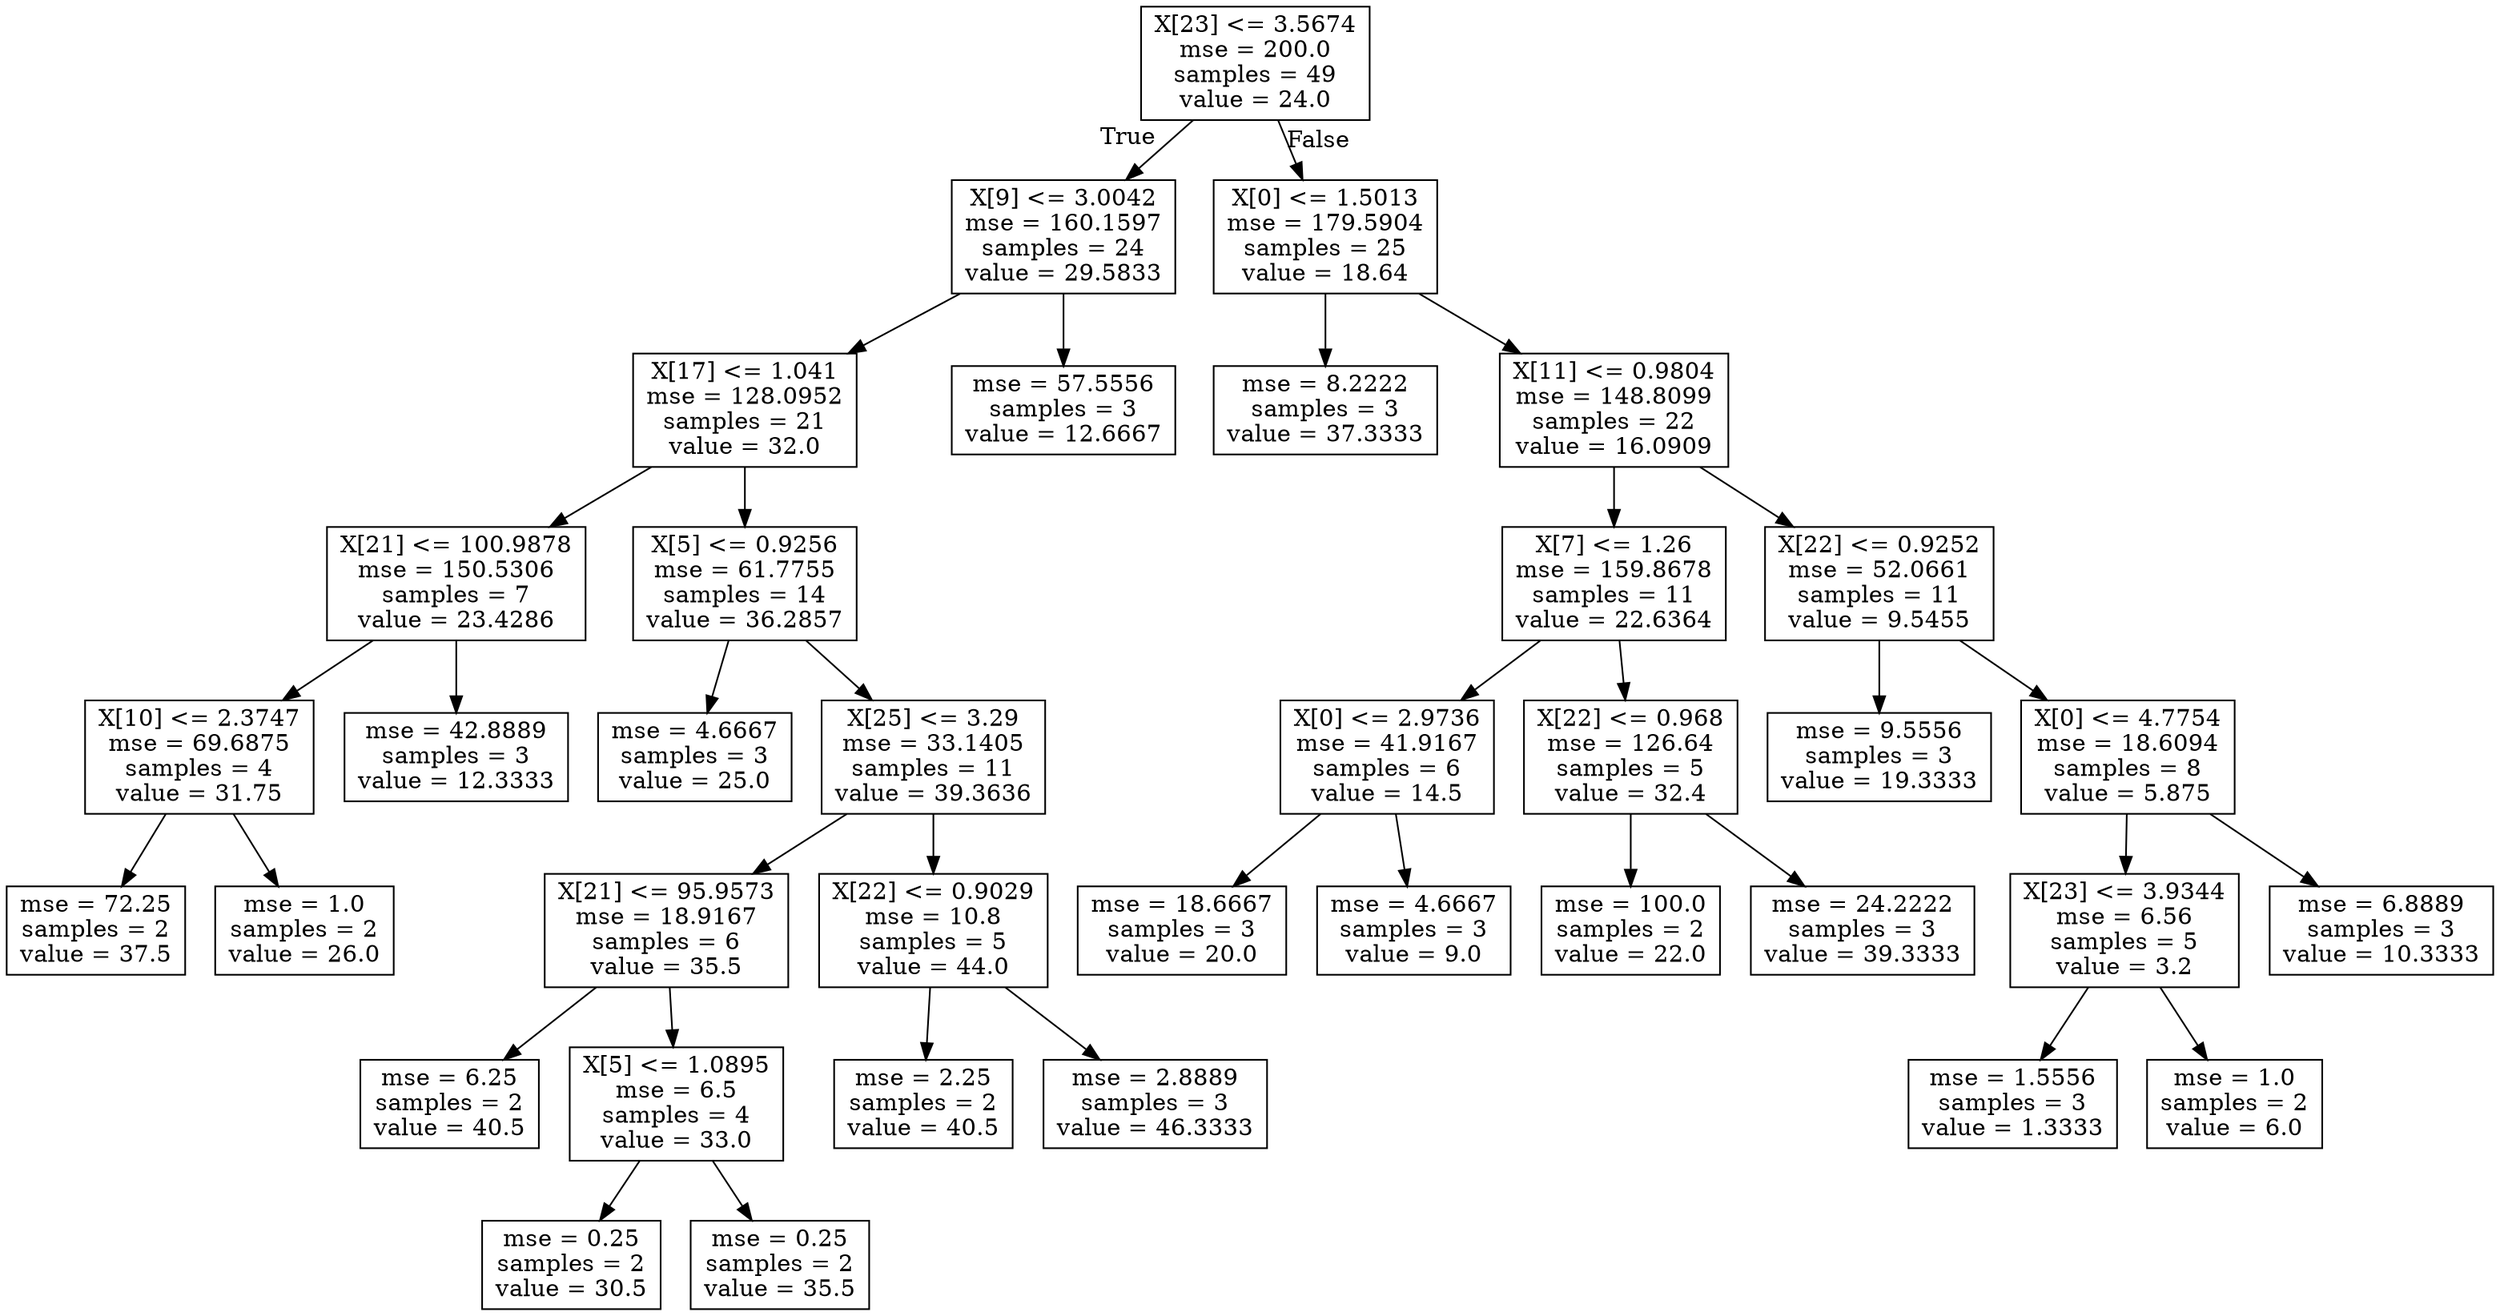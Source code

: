 digraph Tree {
node [shape=box] ;
0 [label="X[23] <= 3.5674\nmse = 200.0\nsamples = 49\nvalue = 24.0"] ;
1 [label="X[9] <= 3.0042\nmse = 160.1597\nsamples = 24\nvalue = 29.5833"] ;
0 -> 1 [labeldistance=2.5, labelangle=45, headlabel="True"] ;
2 [label="X[17] <= 1.041\nmse = 128.0952\nsamples = 21\nvalue = 32.0"] ;
1 -> 2 ;
3 [label="X[21] <= 100.9878\nmse = 150.5306\nsamples = 7\nvalue = 23.4286"] ;
2 -> 3 ;
4 [label="X[10] <= 2.3747\nmse = 69.6875\nsamples = 4\nvalue = 31.75"] ;
3 -> 4 ;
5 [label="mse = 72.25\nsamples = 2\nvalue = 37.5"] ;
4 -> 5 ;
6 [label="mse = 1.0\nsamples = 2\nvalue = 26.0"] ;
4 -> 6 ;
7 [label="mse = 42.8889\nsamples = 3\nvalue = 12.3333"] ;
3 -> 7 ;
8 [label="X[5] <= 0.9256\nmse = 61.7755\nsamples = 14\nvalue = 36.2857"] ;
2 -> 8 ;
9 [label="mse = 4.6667\nsamples = 3\nvalue = 25.0"] ;
8 -> 9 ;
10 [label="X[25] <= 3.29\nmse = 33.1405\nsamples = 11\nvalue = 39.3636"] ;
8 -> 10 ;
11 [label="X[21] <= 95.9573\nmse = 18.9167\nsamples = 6\nvalue = 35.5"] ;
10 -> 11 ;
12 [label="mse = 6.25\nsamples = 2\nvalue = 40.5"] ;
11 -> 12 ;
13 [label="X[5] <= 1.0895\nmse = 6.5\nsamples = 4\nvalue = 33.0"] ;
11 -> 13 ;
14 [label="mse = 0.25\nsamples = 2\nvalue = 30.5"] ;
13 -> 14 ;
15 [label="mse = 0.25\nsamples = 2\nvalue = 35.5"] ;
13 -> 15 ;
16 [label="X[22] <= 0.9029\nmse = 10.8\nsamples = 5\nvalue = 44.0"] ;
10 -> 16 ;
17 [label="mse = 2.25\nsamples = 2\nvalue = 40.5"] ;
16 -> 17 ;
18 [label="mse = 2.8889\nsamples = 3\nvalue = 46.3333"] ;
16 -> 18 ;
19 [label="mse = 57.5556\nsamples = 3\nvalue = 12.6667"] ;
1 -> 19 ;
20 [label="X[0] <= 1.5013\nmse = 179.5904\nsamples = 25\nvalue = 18.64"] ;
0 -> 20 [labeldistance=2.5, labelangle=-45, headlabel="False"] ;
21 [label="mse = 8.2222\nsamples = 3\nvalue = 37.3333"] ;
20 -> 21 ;
22 [label="X[11] <= 0.9804\nmse = 148.8099\nsamples = 22\nvalue = 16.0909"] ;
20 -> 22 ;
23 [label="X[7] <= 1.26\nmse = 159.8678\nsamples = 11\nvalue = 22.6364"] ;
22 -> 23 ;
24 [label="X[0] <= 2.9736\nmse = 41.9167\nsamples = 6\nvalue = 14.5"] ;
23 -> 24 ;
25 [label="mse = 18.6667\nsamples = 3\nvalue = 20.0"] ;
24 -> 25 ;
26 [label="mse = 4.6667\nsamples = 3\nvalue = 9.0"] ;
24 -> 26 ;
27 [label="X[22] <= 0.968\nmse = 126.64\nsamples = 5\nvalue = 32.4"] ;
23 -> 27 ;
28 [label="mse = 100.0\nsamples = 2\nvalue = 22.0"] ;
27 -> 28 ;
29 [label="mse = 24.2222\nsamples = 3\nvalue = 39.3333"] ;
27 -> 29 ;
30 [label="X[22] <= 0.9252\nmse = 52.0661\nsamples = 11\nvalue = 9.5455"] ;
22 -> 30 ;
31 [label="mse = 9.5556\nsamples = 3\nvalue = 19.3333"] ;
30 -> 31 ;
32 [label="X[0] <= 4.7754\nmse = 18.6094\nsamples = 8\nvalue = 5.875"] ;
30 -> 32 ;
33 [label="X[23] <= 3.9344\nmse = 6.56\nsamples = 5\nvalue = 3.2"] ;
32 -> 33 ;
34 [label="mse = 1.5556\nsamples = 3\nvalue = 1.3333"] ;
33 -> 34 ;
35 [label="mse = 1.0\nsamples = 2\nvalue = 6.0"] ;
33 -> 35 ;
36 [label="mse = 6.8889\nsamples = 3\nvalue = 10.3333"] ;
32 -> 36 ;
}